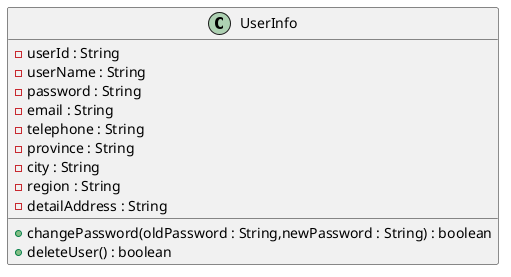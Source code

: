 @startuml
'https://plantuml.com/class-diagram
class UserInfo {
    - userId : String
    - userName : String
    - password : String
    - email : String
    - telephone : String
    - province : String
    - city : String
    - region : String
    - detailAddress : String

    + changePassword(oldPassword : String,newPassword : String) : boolean
    + deleteUser() : boolean
}
@enduml